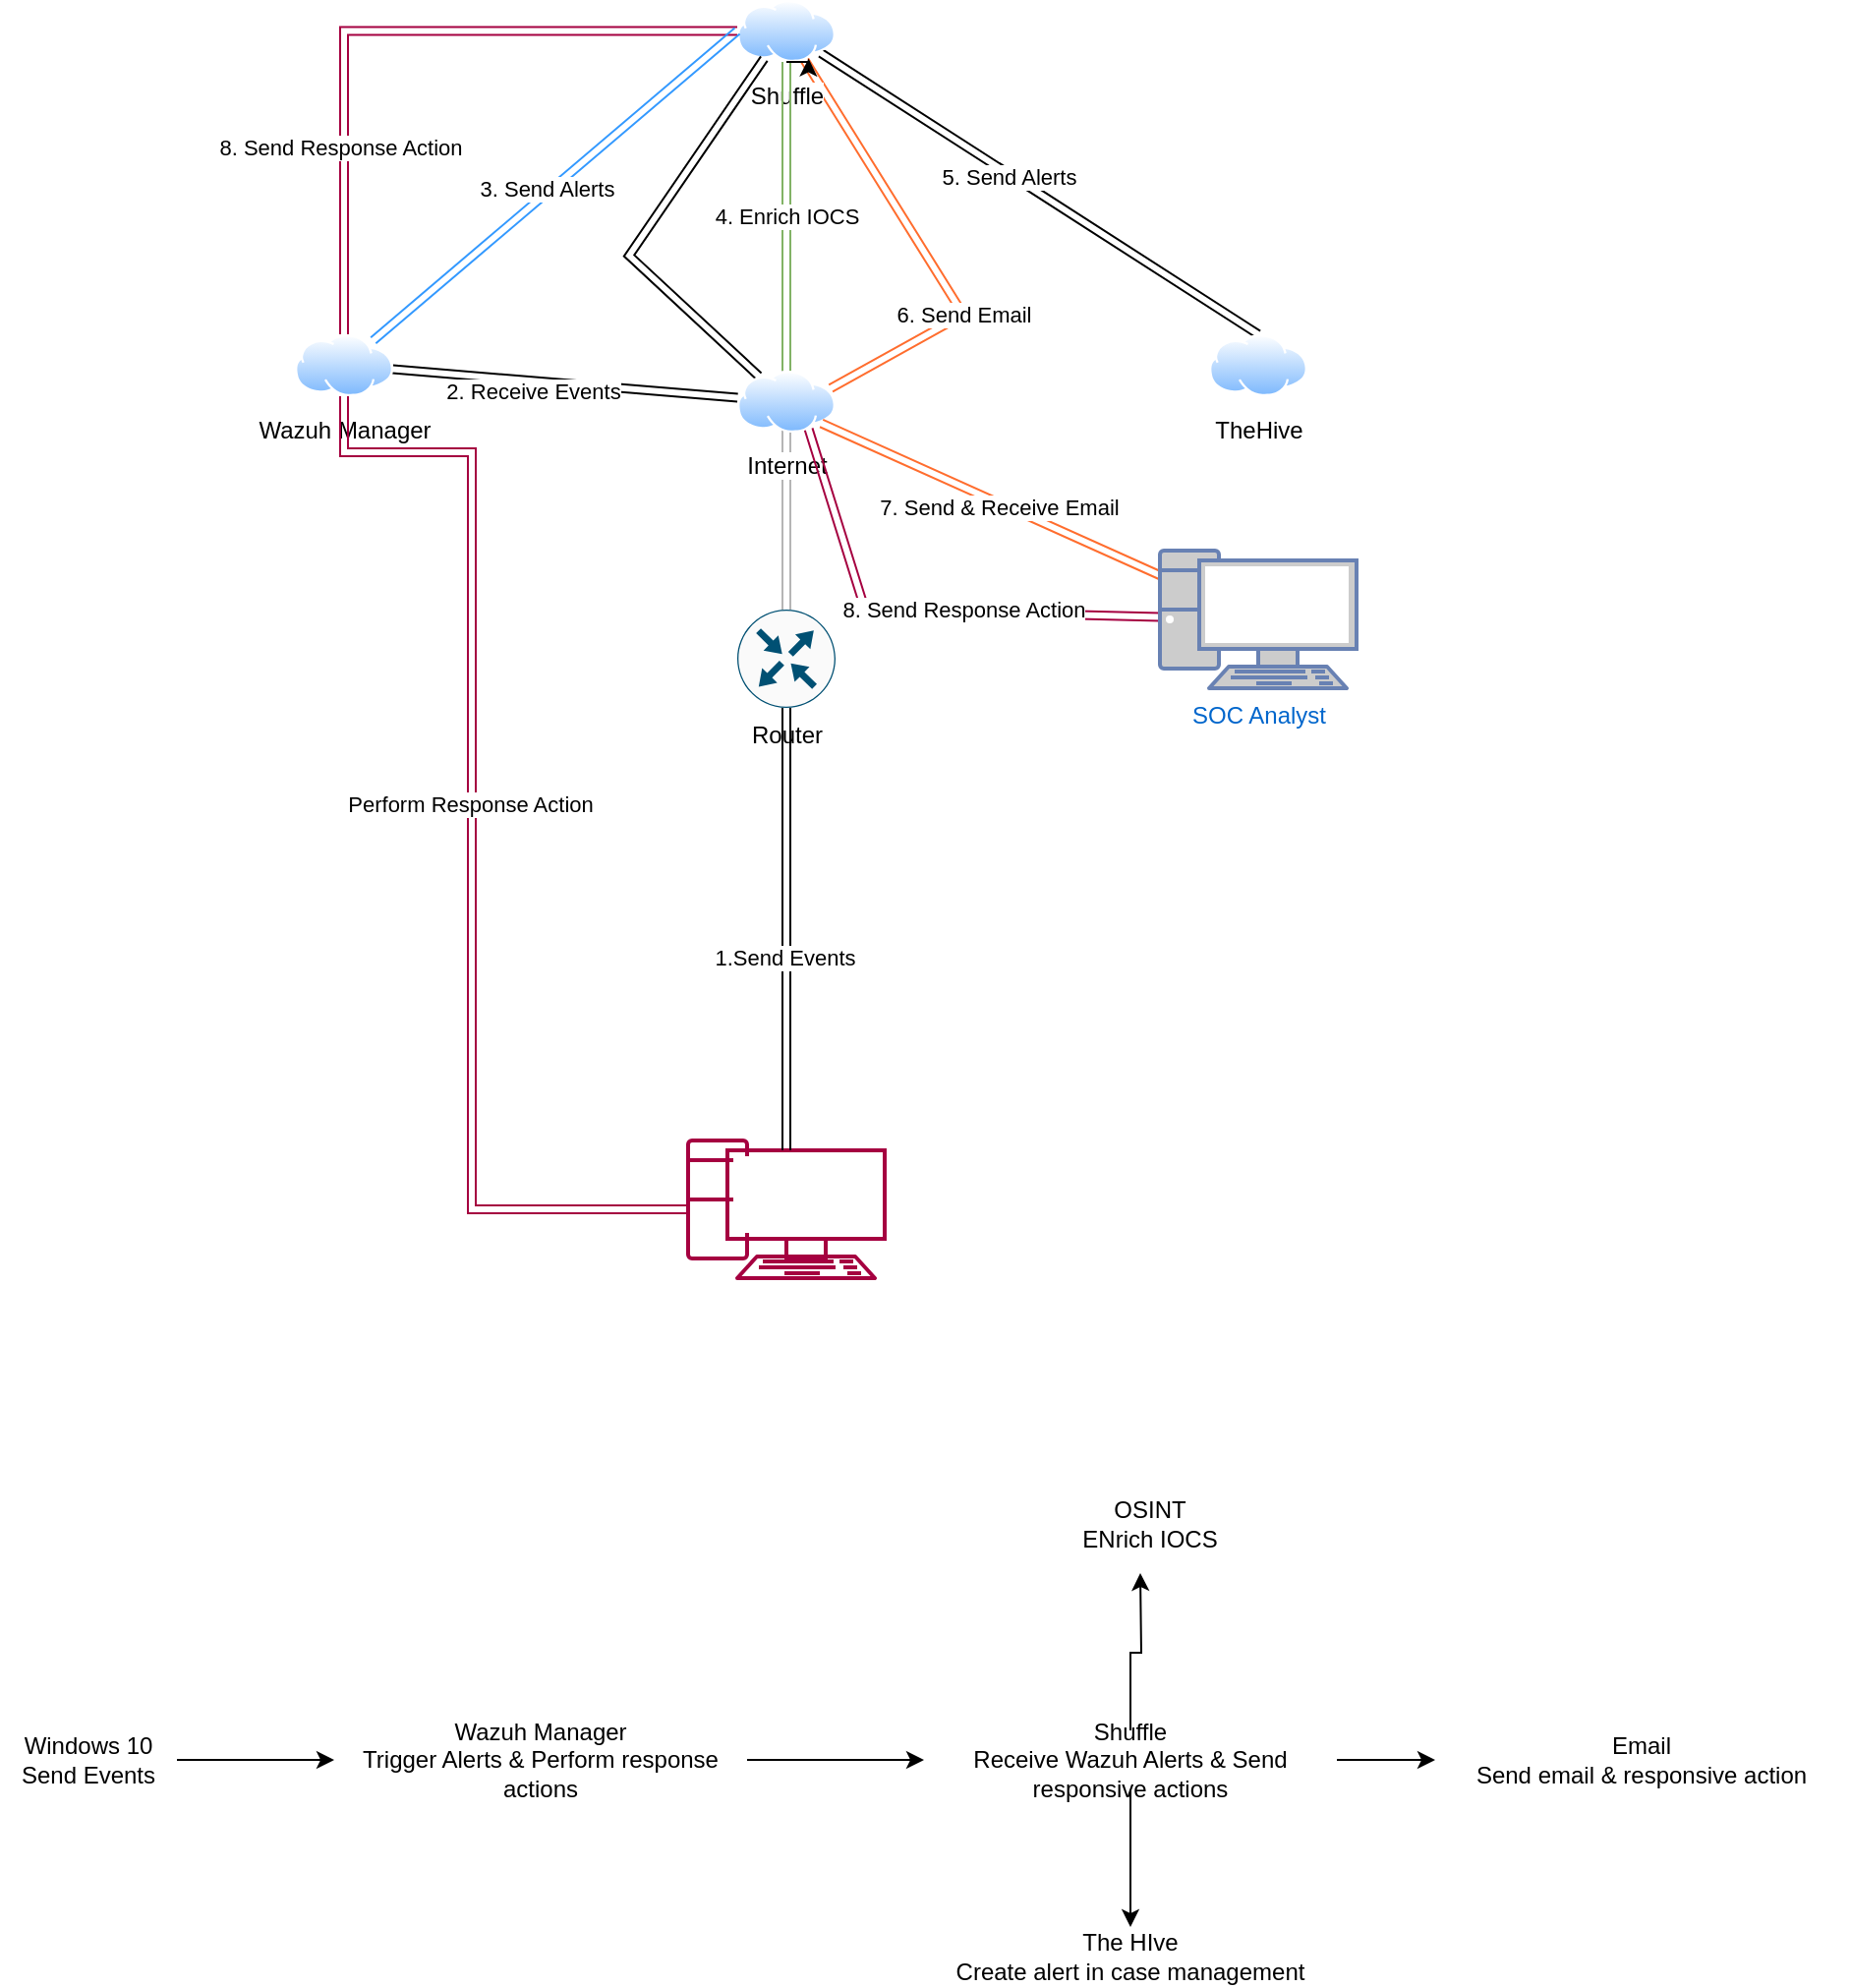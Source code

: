 <mxfile version="24.7.8">
  <diagram name="Page-1" id="m5Tjf7t3fme8k3Sj84lw">
    <mxGraphModel dx="660" dy="929" grid="1" gridSize="10" guides="1" tooltips="1" connect="1" arrows="1" fold="1" page="1" pageScale="1" pageWidth="850" pageHeight="1100" math="0" shadow="0">
      <root>
        <mxCell id="0" />
        <mxCell id="1" parent="0" />
        <mxCell id="jHOiB6HgD3jSkZohINt8-14" style="edgeStyle=orthogonalEdgeStyle;rounded=0;orthogonalLoop=1;jettySize=auto;html=1;startArrow=classic;startFill=1;shape=link;exitX=0.5;exitY=0.07;exitDx=0;exitDy=0;exitPerimeter=0;" parent="1" source="jHOiB6HgD3jSkZohINt8-2" edge="1">
          <mxGeometry relative="1" as="geometry">
            <mxPoint x="410" y="650" as="sourcePoint" />
            <mxPoint x="409" y="390" as="targetPoint" />
          </mxGeometry>
        </mxCell>
        <mxCell id="jHOiB6HgD3jSkZohINt8-1" value="Windows 10 Client&amp;nbsp;&lt;div&gt;&lt;span style=&quot;background-color: initial;&quot;&gt;Wazuh Agent&lt;/span&gt;&lt;br&gt;&lt;/div&gt;&lt;div&gt;&lt;div&gt;&lt;br&gt;&lt;/div&gt;&lt;/div&gt;" style="fontColor=#ffffff;verticalAlign=top;verticalLabelPosition=bottom;labelPosition=center;align=center;html=1;outlineConnect=0;fillColor=none;strokeColor=#A50040;gradientDirection=north;strokeWidth=2;shape=mxgraph.networks.pc;shadow=0;gradientColor=none;" parent="1" vertex="1">
          <mxGeometry x="360" y="650" width="100" height="70" as="geometry" />
        </mxCell>
        <mxCell id="jHOiB6HgD3jSkZohINt8-16" style="edgeStyle=orthogonalEdgeStyle;rounded=0;orthogonalLoop=1;jettySize=auto;html=1;shape=link;strokeColor=#B5B5B5;" parent="1" source="jHOiB6HgD3jSkZohINt8-2" edge="1">
          <mxGeometry relative="1" as="geometry">
            <mxPoint x="410" y="220" as="targetPoint" />
          </mxGeometry>
        </mxCell>
        <mxCell id="HWlrB3JDiIvv8FSev2mT-2" style="rounded=0;orthogonalLoop=1;jettySize=auto;html=1;entryX=0.5;entryY=0;entryDx=0;entryDy=0;shape=link;" edge="1" parent="1" source="jHOiB6HgD3jSkZohINt8-3" target="jHOiB6HgD3jSkZohINt8-4">
          <mxGeometry relative="1" as="geometry" />
        </mxCell>
        <mxCell id="HWlrB3JDiIvv8FSev2mT-3" value="5. Send Alerts" style="edgeLabel;html=1;align=center;verticalAlign=middle;resizable=0;points=[];" vertex="1" connectable="0" parent="HWlrB3JDiIvv8FSev2mT-2">
          <mxGeometry x="-0.146" y="-2" relative="1" as="geometry">
            <mxPoint x="1" as="offset" />
          </mxGeometry>
        </mxCell>
        <mxCell id="HWlrB3JDiIvv8FSev2mT-4" style="rounded=0;orthogonalLoop=1;jettySize=auto;html=1;entryX=1;entryY=0.25;entryDx=0;entryDy=0;strokeColor=#FF6D2E;shape=link;elbow=vertical;" edge="1" parent="1" source="jHOiB6HgD3jSkZohINt8-3" target="jHOiB6HgD3jSkZohINt8-5">
          <mxGeometry relative="1" as="geometry">
            <Array as="points">
              <mxPoint x="500" y="230" />
            </Array>
          </mxGeometry>
        </mxCell>
        <mxCell id="HWlrB3JDiIvv8FSev2mT-5" value="6. Send Email" style="edgeLabel;html=1;align=center;verticalAlign=middle;resizable=0;points=[];" vertex="1" connectable="0" parent="HWlrB3JDiIvv8FSev2mT-4">
          <mxGeometry x="-0.151" y="1" relative="1" as="geometry">
            <mxPoint x="28" y="47" as="offset" />
          </mxGeometry>
        </mxCell>
        <mxCell id="HWlrB3JDiIvv8FSev2mT-10" style="edgeStyle=orthogonalEdgeStyle;rounded=0;orthogonalLoop=1;jettySize=auto;html=1;entryX=0.5;entryY=0;entryDx=0;entryDy=0;shape=link;fillColor=#d80073;strokeColor=#A50040;" edge="1" parent="1" source="jHOiB6HgD3jSkZohINt8-3" target="jHOiB6HgD3jSkZohINt8-6">
          <mxGeometry relative="1" as="geometry" />
        </mxCell>
        <mxCell id="HWlrB3JDiIvv8FSev2mT-12" value="8. Send Response Action" style="edgeLabel;html=1;align=center;verticalAlign=middle;resizable=0;points=[];" vertex="1" connectable="0" parent="HWlrB3JDiIvv8FSev2mT-10">
          <mxGeometry x="0.46" y="-2" relative="1" as="geometry">
            <mxPoint as="offset" />
          </mxGeometry>
        </mxCell>
        <mxCell id="jHOiB6HgD3jSkZohINt8-3" value="Shuffle&lt;div&gt;&lt;br&gt;&lt;/div&gt;" style="image;aspect=fixed;perimeter=ellipsePerimeter;html=1;align=center;shadow=0;dashed=0;spacingTop=3;image=img/lib/active_directory/internet_cloud.svg;" parent="1" vertex="1">
          <mxGeometry x="385" y="70" width="50" height="31.5" as="geometry" />
        </mxCell>
        <mxCell id="jHOiB6HgD3jSkZohINt8-4" value="TheHive" style="image;aspect=fixed;perimeter=ellipsePerimeter;html=1;align=center;shadow=0;dashed=0;spacingTop=3;image=img/lib/active_directory/internet_cloud.svg;" parent="1" vertex="1">
          <mxGeometry x="625" y="240" width="50" height="31.5" as="geometry" />
        </mxCell>
        <mxCell id="jHOiB6HgD3jSkZohINt8-17" style="rounded=0;orthogonalLoop=1;jettySize=auto;html=1;shape=link;" parent="1" source="jHOiB6HgD3jSkZohINt8-5" target="jHOiB6HgD3jSkZohINt8-6" edge="1">
          <mxGeometry relative="1" as="geometry" />
        </mxCell>
        <mxCell id="jHOiB6HgD3jSkZohINt8-20" value="2. Receive Events" style="edgeLabel;html=1;align=center;verticalAlign=middle;resizable=0;points=[];" parent="jHOiB6HgD3jSkZohINt8-17" vertex="1" connectable="0">
          <mxGeometry x="0.183" y="5" relative="1" as="geometry">
            <mxPoint as="offset" />
          </mxGeometry>
        </mxCell>
        <mxCell id="jHOiB6HgD3jSkZohINt8-19" style="edgeStyle=orthogonalEdgeStyle;rounded=0;orthogonalLoop=1;jettySize=auto;html=1;shape=link;fillColor=#d5e8d4;strokeColor=#82b366;" parent="1" source="jHOiB6HgD3jSkZohINt8-5" target="jHOiB6HgD3jSkZohINt8-3" edge="1">
          <mxGeometry relative="1" as="geometry" />
        </mxCell>
        <mxCell id="jHOiB6HgD3jSkZohINt8-27" value="4. Enrich IOCS" style="edgeLabel;html=1;align=center;verticalAlign=middle;resizable=0;points=[];" parent="jHOiB6HgD3jSkZohINt8-19" vertex="1" connectable="0">
          <mxGeometry x="-0.229" relative="1" as="geometry">
            <mxPoint y="-18" as="offset" />
          </mxGeometry>
        </mxCell>
        <mxCell id="HWlrB3JDiIvv8FSev2mT-9" style="rounded=0;orthogonalLoop=1;jettySize=auto;html=1;entryX=0.25;entryY=1;entryDx=0;entryDy=0;shape=link;" edge="1" parent="1" source="jHOiB6HgD3jSkZohINt8-5" target="jHOiB6HgD3jSkZohINt8-3">
          <mxGeometry relative="1" as="geometry">
            <Array as="points">
              <mxPoint x="330" y="200" />
            </Array>
          </mxGeometry>
        </mxCell>
        <mxCell id="jHOiB6HgD3jSkZohINt8-5" value="Internet" style="image;aspect=fixed;perimeter=ellipsePerimeter;html=1;align=center;shadow=0;dashed=0;spacingTop=3;image=img/lib/active_directory/internet_cloud.svg;" parent="1" vertex="1">
          <mxGeometry x="385" y="258.5" width="50" height="31.5" as="geometry" />
        </mxCell>
        <mxCell id="jHOiB6HgD3jSkZohINt8-21" style="rounded=0;orthogonalLoop=1;jettySize=auto;html=1;entryX=0;entryY=0.5;entryDx=0;entryDy=0;shape=link;strokeColor=#3399FF;" parent="1" source="jHOiB6HgD3jSkZohINt8-6" target="jHOiB6HgD3jSkZohINt8-3" edge="1">
          <mxGeometry relative="1" as="geometry" />
        </mxCell>
        <mxCell id="jHOiB6HgD3jSkZohINt8-22" value="3. Send Alerts" style="edgeLabel;html=1;align=center;verticalAlign=middle;resizable=0;points=[];" parent="jHOiB6HgD3jSkZohINt8-21" vertex="1" connectable="0">
          <mxGeometry x="-0.032" y="2" relative="1" as="geometry">
            <mxPoint as="offset" />
          </mxGeometry>
        </mxCell>
        <mxCell id="jHOiB6HgD3jSkZohINt8-6" value="Wazuh Manager" style="image;aspect=fixed;perimeter=ellipsePerimeter;html=1;align=center;shadow=0;dashed=0;spacingTop=3;image=img/lib/active_directory/internet_cloud.svg;" parent="1" vertex="1">
          <mxGeometry x="160" y="240" width="50" height="31.5" as="geometry" />
        </mxCell>
        <mxCell id="jHOiB6HgD3jSkZohINt8-7" style="edgeStyle=orthogonalEdgeStyle;rounded=0;orthogonalLoop=1;jettySize=auto;html=1;exitX=0.5;exitY=1;exitDx=0;exitDy=0;entryX=0.75;entryY=1;entryDx=0;entryDy=0;" parent="1" source="jHOiB6HgD3jSkZohINt8-3" target="jHOiB6HgD3jSkZohINt8-3" edge="1">
          <mxGeometry relative="1" as="geometry" />
        </mxCell>
        <mxCell id="jHOiB6HgD3jSkZohINt8-10" value="" style="rounded=0;orthogonalLoop=1;jettySize=auto;html=1;entryX=1;entryY=1;entryDx=0;entryDy=0;shape=link;strokeColor=#FF6D2E;" parent="1" source="jHOiB6HgD3jSkZohINt8-8" edge="1" target="jHOiB6HgD3jSkZohINt8-5">
          <mxGeometry relative="1" as="geometry">
            <mxPoint x="650" y="500" as="targetPoint" />
          </mxGeometry>
        </mxCell>
        <mxCell id="HWlrB3JDiIvv8FSev2mT-6" value="7. Send &amp;amp; Receive Email" style="edgeLabel;html=1;align=center;verticalAlign=middle;resizable=0;points=[];" vertex="1" connectable="0" parent="jHOiB6HgD3jSkZohINt8-10">
          <mxGeometry x="-0.058" y="2" relative="1" as="geometry">
            <mxPoint as="offset" />
          </mxGeometry>
        </mxCell>
        <mxCell id="HWlrB3JDiIvv8FSev2mT-7" style="rounded=0;orthogonalLoop=1;jettySize=auto;html=1;entryX=0.75;entryY=1;entryDx=0;entryDy=0;shape=link;fillColor=#d80073;strokeColor=#A50040;" edge="1" parent="1" source="jHOiB6HgD3jSkZohINt8-8" target="jHOiB6HgD3jSkZohINt8-5">
          <mxGeometry relative="1" as="geometry">
            <Array as="points">
              <mxPoint x="450" y="380" />
            </Array>
          </mxGeometry>
        </mxCell>
        <mxCell id="HWlrB3JDiIvv8FSev2mT-8" value="8. Send Response Action" style="edgeLabel;html=1;align=center;verticalAlign=middle;resizable=0;points=[];" vertex="1" connectable="0" parent="HWlrB3JDiIvv8FSev2mT-7">
          <mxGeometry x="0.009" y="-1" relative="1" as="geometry">
            <mxPoint x="24" as="offset" />
          </mxGeometry>
        </mxCell>
        <mxCell id="jHOiB6HgD3jSkZohINt8-8" value="SOC Analyst" style="fontColor=#0066CC;verticalAlign=top;verticalLabelPosition=bottom;labelPosition=center;align=center;html=1;outlineConnect=0;fillColor=#CCCCCC;strokeColor=#6881B3;gradientColor=none;gradientDirection=north;strokeWidth=2;shape=mxgraph.networks.pc;" parent="1" vertex="1">
          <mxGeometry x="600" y="350" width="100" height="70" as="geometry" />
        </mxCell>
        <mxCell id="jHOiB6HgD3jSkZohINt8-25" value="" style="edgeStyle=orthogonalEdgeStyle;rounded=0;orthogonalLoop=1;jettySize=auto;html=1;startArrow=classic;startFill=1;shape=link;exitX=0.5;exitY=0.07;exitDx=0;exitDy=0;exitPerimeter=0;" parent="1" source="jHOiB6HgD3jSkZohINt8-1" target="jHOiB6HgD3jSkZohINt8-2" edge="1">
          <mxGeometry relative="1" as="geometry">
            <mxPoint x="410" y="655" as="sourcePoint" />
            <mxPoint x="410" y="470" as="targetPoint" />
          </mxGeometry>
        </mxCell>
        <mxCell id="jHOiB6HgD3jSkZohINt8-26" value="1.Send Events" style="edgeLabel;html=1;align=center;verticalAlign=middle;resizable=0;points=[];" parent="jHOiB6HgD3jSkZohINt8-25" vertex="1" connectable="0">
          <mxGeometry x="-0.129" y="1" relative="1" as="geometry">
            <mxPoint as="offset" />
          </mxGeometry>
        </mxCell>
        <mxCell id="jHOiB6HgD3jSkZohINt8-2" value="Router&lt;div&gt;&lt;br&gt;&lt;/div&gt;" style="sketch=0;points=[[0.5,0,0],[1,0.5,0],[0.5,1,0],[0,0.5,0],[0.145,0.145,0],[0.856,0.145,0],[0.855,0.856,0],[0.145,0.855,0]];verticalLabelPosition=bottom;html=1;verticalAlign=top;aspect=fixed;align=center;pointerEvents=1;shape=mxgraph.cisco19.rect;prIcon=router;fillColor=#FAFAFA;strokeColor=#005073;" parent="1" vertex="1">
          <mxGeometry x="385" y="380" width="50" height="50" as="geometry" />
        </mxCell>
        <mxCell id="HWlrB3JDiIvv8FSev2mT-13" style="edgeStyle=orthogonalEdgeStyle;rounded=0;orthogonalLoop=1;jettySize=auto;html=1;entryX=0;entryY=0.5;entryDx=0;entryDy=0;entryPerimeter=0;shape=link;fillColor=#d80073;strokeColor=#A50040;" edge="1" parent="1" source="jHOiB6HgD3jSkZohINt8-6" target="jHOiB6HgD3jSkZohINt8-1">
          <mxGeometry relative="1" as="geometry">
            <Array as="points">
              <mxPoint x="185" y="300" />
              <mxPoint x="250" y="300" />
              <mxPoint x="250" y="685" />
            </Array>
          </mxGeometry>
        </mxCell>
        <mxCell id="HWlrB3JDiIvv8FSev2mT-14" value="Perform Response Action" style="edgeLabel;html=1;align=center;verticalAlign=middle;resizable=0;points=[];" vertex="1" connectable="0" parent="HWlrB3JDiIvv8FSev2mT-13">
          <mxGeometry x="-0.076" y="-1" relative="1" as="geometry">
            <mxPoint as="offset" />
          </mxGeometry>
        </mxCell>
        <mxCell id="HWlrB3JDiIvv8FSev2mT-16" style="edgeStyle=orthogonalEdgeStyle;rounded=0;orthogonalLoop=1;jettySize=auto;html=1;" edge="1" parent="1" source="HWlrB3JDiIvv8FSev2mT-15">
          <mxGeometry relative="1" as="geometry">
            <mxPoint x="180" y="965" as="targetPoint" />
          </mxGeometry>
        </mxCell>
        <mxCell id="HWlrB3JDiIvv8FSev2mT-15" value="Windows 10 Send Events" style="text;html=1;align=center;verticalAlign=middle;whiteSpace=wrap;rounded=0;" vertex="1" parent="1">
          <mxGeometry x="10" y="950" width="90" height="30" as="geometry" />
        </mxCell>
        <mxCell id="HWlrB3JDiIvv8FSev2mT-18" style="edgeStyle=orthogonalEdgeStyle;rounded=0;orthogonalLoop=1;jettySize=auto;html=1;" edge="1" parent="1" source="HWlrB3JDiIvv8FSev2mT-17">
          <mxGeometry relative="1" as="geometry">
            <mxPoint x="480" y="965" as="targetPoint" />
          </mxGeometry>
        </mxCell>
        <mxCell id="HWlrB3JDiIvv8FSev2mT-17" value="Wazuh Manager&lt;div&gt;Trigger Alerts &amp;amp; Perform response actions&lt;/div&gt;" style="text;html=1;align=center;verticalAlign=middle;whiteSpace=wrap;rounded=0;" vertex="1" parent="1">
          <mxGeometry x="180" y="950" width="210" height="30" as="geometry" />
        </mxCell>
        <mxCell id="HWlrB3JDiIvv8FSev2mT-21" style="edgeStyle=orthogonalEdgeStyle;rounded=0;orthogonalLoop=1;jettySize=auto;html=1;" edge="1" parent="1" source="HWlrB3JDiIvv8FSev2mT-20">
          <mxGeometry relative="1" as="geometry">
            <mxPoint x="590" y="870" as="targetPoint" />
          </mxGeometry>
        </mxCell>
        <mxCell id="HWlrB3JDiIvv8FSev2mT-24" style="edgeStyle=orthogonalEdgeStyle;rounded=0;orthogonalLoop=1;jettySize=auto;html=1;entryX=0.5;entryY=0;entryDx=0;entryDy=0;" edge="1" parent="1" source="HWlrB3JDiIvv8FSev2mT-20" target="HWlrB3JDiIvv8FSev2mT-23">
          <mxGeometry relative="1" as="geometry" />
        </mxCell>
        <mxCell id="HWlrB3JDiIvv8FSev2mT-25" style="edgeStyle=orthogonalEdgeStyle;rounded=0;orthogonalLoop=1;jettySize=auto;html=1;" edge="1" parent="1" source="HWlrB3JDiIvv8FSev2mT-20">
          <mxGeometry relative="1" as="geometry">
            <mxPoint x="740" y="965.0" as="targetPoint" />
          </mxGeometry>
        </mxCell>
        <mxCell id="HWlrB3JDiIvv8FSev2mT-20" value="Shuffle&lt;div&gt;Receive Wazuh Alerts &amp;amp; Send responsive actions&lt;/div&gt;" style="text;html=1;align=center;verticalAlign=middle;whiteSpace=wrap;rounded=0;" vertex="1" parent="1">
          <mxGeometry x="480" y="950" width="210" height="30" as="geometry" />
        </mxCell>
        <mxCell id="HWlrB3JDiIvv8FSev2mT-22" value="OSINT&lt;div&gt;ENrich IOCS&lt;/div&gt;" style="text;html=1;align=center;verticalAlign=middle;whiteSpace=wrap;rounded=0;" vertex="1" parent="1">
          <mxGeometry x="490" y="830" width="210" height="30" as="geometry" />
        </mxCell>
        <mxCell id="HWlrB3JDiIvv8FSev2mT-23" value="The HIve&lt;div&gt;Create alert in case management&lt;/div&gt;" style="text;html=1;align=center;verticalAlign=middle;whiteSpace=wrap;rounded=0;" vertex="1" parent="1">
          <mxGeometry x="480" y="1050" width="210" height="30" as="geometry" />
        </mxCell>
        <mxCell id="HWlrB3JDiIvv8FSev2mT-27" value="Email&lt;div&gt;Send email &amp;amp; responsive action&lt;/div&gt;" style="text;html=1;align=center;verticalAlign=middle;whiteSpace=wrap;rounded=0;" vertex="1" parent="1">
          <mxGeometry x="740" y="950" width="210" height="30" as="geometry" />
        </mxCell>
      </root>
    </mxGraphModel>
  </diagram>
</mxfile>
